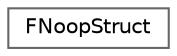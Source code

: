 digraph "Graphical Class Hierarchy"
{
 // INTERACTIVE_SVG=YES
 // LATEX_PDF_SIZE
  bgcolor="transparent";
  edge [fontname=Helvetica,fontsize=10,labelfontname=Helvetica,labelfontsize=10];
  node [fontname=Helvetica,fontsize=10,shape=box,height=0.2,width=0.4];
  rankdir="LR";
  Node0 [id="Node000000",label="FNoopStruct",height=0.2,width=0.4,color="grey40", fillcolor="white", style="filled",URL="$d6/d5b/structFNoopStruct.html",tooltip="Used to avoid cluttering code with ifdefs."];
}
